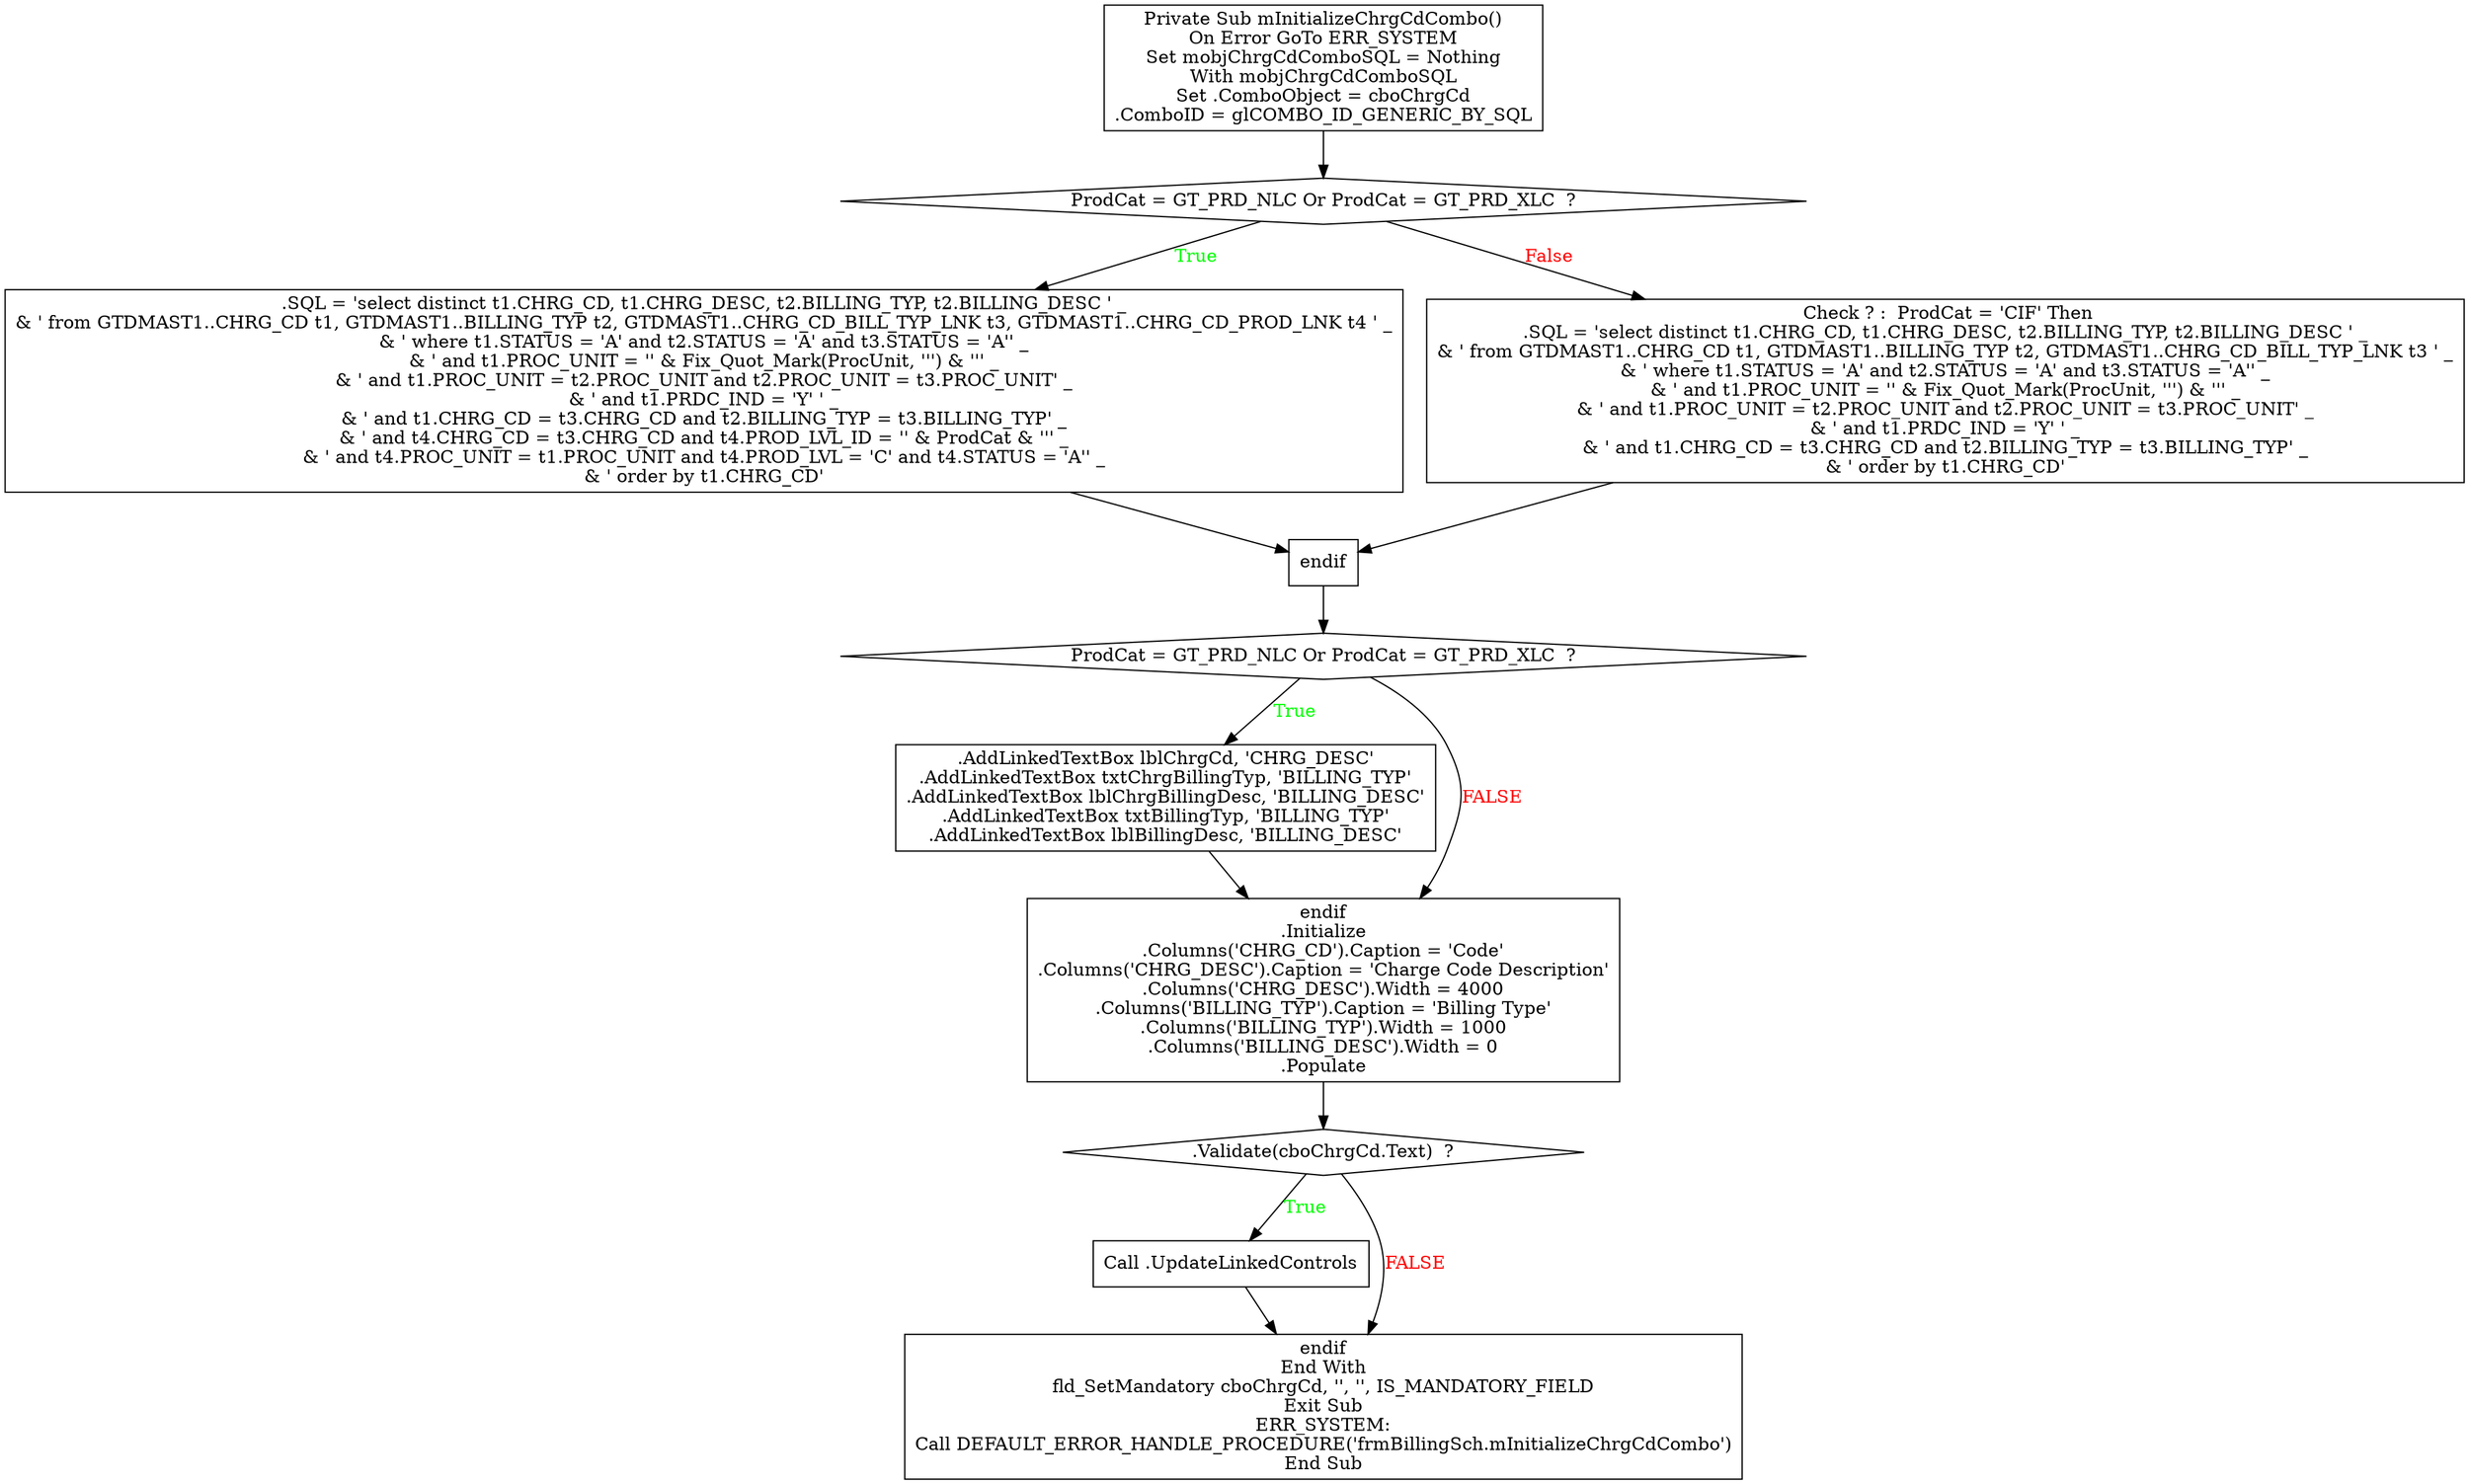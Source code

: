 digraph G{
Node_1 [ label ="Private Sub mInitializeChrgCdCombo()\nOn Error GoTo ERR_SYSTEM\nSet mobjChrgCdComboSQL = Nothing\nWith mobjChrgCdComboSQL\nSet .ComboObject = cboChrgCd\n.ComboID = glCOMBO_ID_GENERIC_BY_SQL",shape="box"];
Node_2 [ label ="ProdCat = GT_PRD_NLC Or ProdCat = GT_PRD_XLC  ?",shape="diamond"];
Node_3 [ label =".SQL = 'select distinct t1.CHRG_CD, t1.CHRG_DESC, t2.BILLING_TYP, t2.BILLING_DESC ' _\n& ' from GTDMAST1..CHRG_CD t1, GTDMAST1..BILLING_TYP t2, GTDMAST1..CHRG_CD_BILL_TYP_LNK t3, GTDMAST1..CHRG_CD_PROD_LNK t4 ' _\n& ' where t1.STATUS = 'A' and t2.STATUS = 'A' and t3.STATUS = 'A'' _\n& ' and t1.PROC_UNIT = '' & Fix_Quot_Mark(ProcUnit, ''') & ''' _\n& ' and t1.PROC_UNIT = t2.PROC_UNIT and t2.PROC_UNIT = t3.PROC_UNIT' _\n& ' and t1.PRDC_IND = 'Y' ' _\n& ' and t1.CHRG_CD = t3.CHRG_CD and t2.BILLING_TYP = t3.BILLING_TYP' _\n& ' and t4.CHRG_CD = t3.CHRG_CD and t4.PROD_LVL_ID = '' & ProdCat & ''' _\n& ' and t4.PROC_UNIT = t1.PROC_UNIT and t4.PROD_LVL = 'C' and t4.STATUS = 'A'' _\n& ' order by t1.CHRG_CD'",shape="box"];
Node_4 [ label =" Check ? :  ProdCat = 'CIF' Then\n.SQL = 'select distinct t1.CHRG_CD, t1.CHRG_DESC, t2.BILLING_TYP, t2.BILLING_DESC ' _\n& ' from GTDMAST1..CHRG_CD t1, GTDMAST1..BILLING_TYP t2, GTDMAST1..CHRG_CD_BILL_TYP_LNK t3 ' _\n& ' where t1.STATUS = 'A' and t2.STATUS = 'A' and t3.STATUS = 'A'' _\n& ' and t1.PROC_UNIT = '' & Fix_Quot_Mark(ProcUnit, ''') & ''' _\n& ' and t1.PROC_UNIT = t2.PROC_UNIT and t2.PROC_UNIT = t3.PROC_UNIT' _\n& ' and t1.PRDC_IND = 'Y' ' _\n& ' and t1.CHRG_CD = t3.CHRG_CD and t2.BILLING_TYP = t3.BILLING_TYP' _\n& ' order by t1.CHRG_CD'",shape="box"];
Node_5 [ label ="endif",shape="box"];
Node_6 [ label ="ProdCat = GT_PRD_NLC Or ProdCat = GT_PRD_XLC  ?",shape="diamond"];
Node_7 [ label =".AddLinkedTextBox lblChrgCd, 'CHRG_DESC'\n.AddLinkedTextBox txtChrgBillingTyp, 'BILLING_TYP'\n.AddLinkedTextBox lblChrgBillingDesc, 'BILLING_DESC'\n.AddLinkedTextBox txtBillingTyp, 'BILLING_TYP'\n.AddLinkedTextBox lblBillingDesc, 'BILLING_DESC'",shape="box"];
Node_8 [ label ="endif\n.Initialize\n.Columns('CHRG_CD').Caption = 'Code'\n.Columns('CHRG_DESC').Caption = 'Charge Code Description'\n.Columns('CHRG_DESC').Width = 4000\n.Columns('BILLING_TYP').Caption = 'Billing Type'\n.Columns('BILLING_TYP').Width = 1000\n.Columns('BILLING_DESC').Width = 0\n.Populate",shape="box"];
Node_9 [ label =".Validate(cboChrgCd.Text)  ?",shape="diamond"];
Node_10 [ label ="Call .UpdateLinkedControls",shape="box"];
Node_11 [ label ="endif\nEnd With\nfld_SetMandatory cboChrgCd, '', '', IS_MANDATORY_FIELD\nExit Sub\nERR_SYSTEM:\nCall DEFAULT_ERROR_HANDLE_PROCEDURE('frmBillingSch.mInitializeChrgCdCombo')\nEnd Sub",shape="box"];
Node_2 -> Node_3 [label="True",fontcolor="GREEN"];
Node_1 -> Node_2;
Node_2 -> Node_4 [label="False",fontcolor="RED"];
Node_3 -> Node_5;
Node_4 -> Node_5;
Node_6 -> Node_7 [label="True",fontcolor="GREEN"];
Node_5 -> Node_6;
Node_6 -> Node_8 [label="FALSE",fontcolor="RED"];
Node_7 -> Node_8;
Node_9 -> Node_10 [label="True",fontcolor="GREEN"];
Node_8 -> Node_9;
Node_9 -> Node_11 [label="FALSE",fontcolor="RED"];
Node_10 -> Node_11;
}
